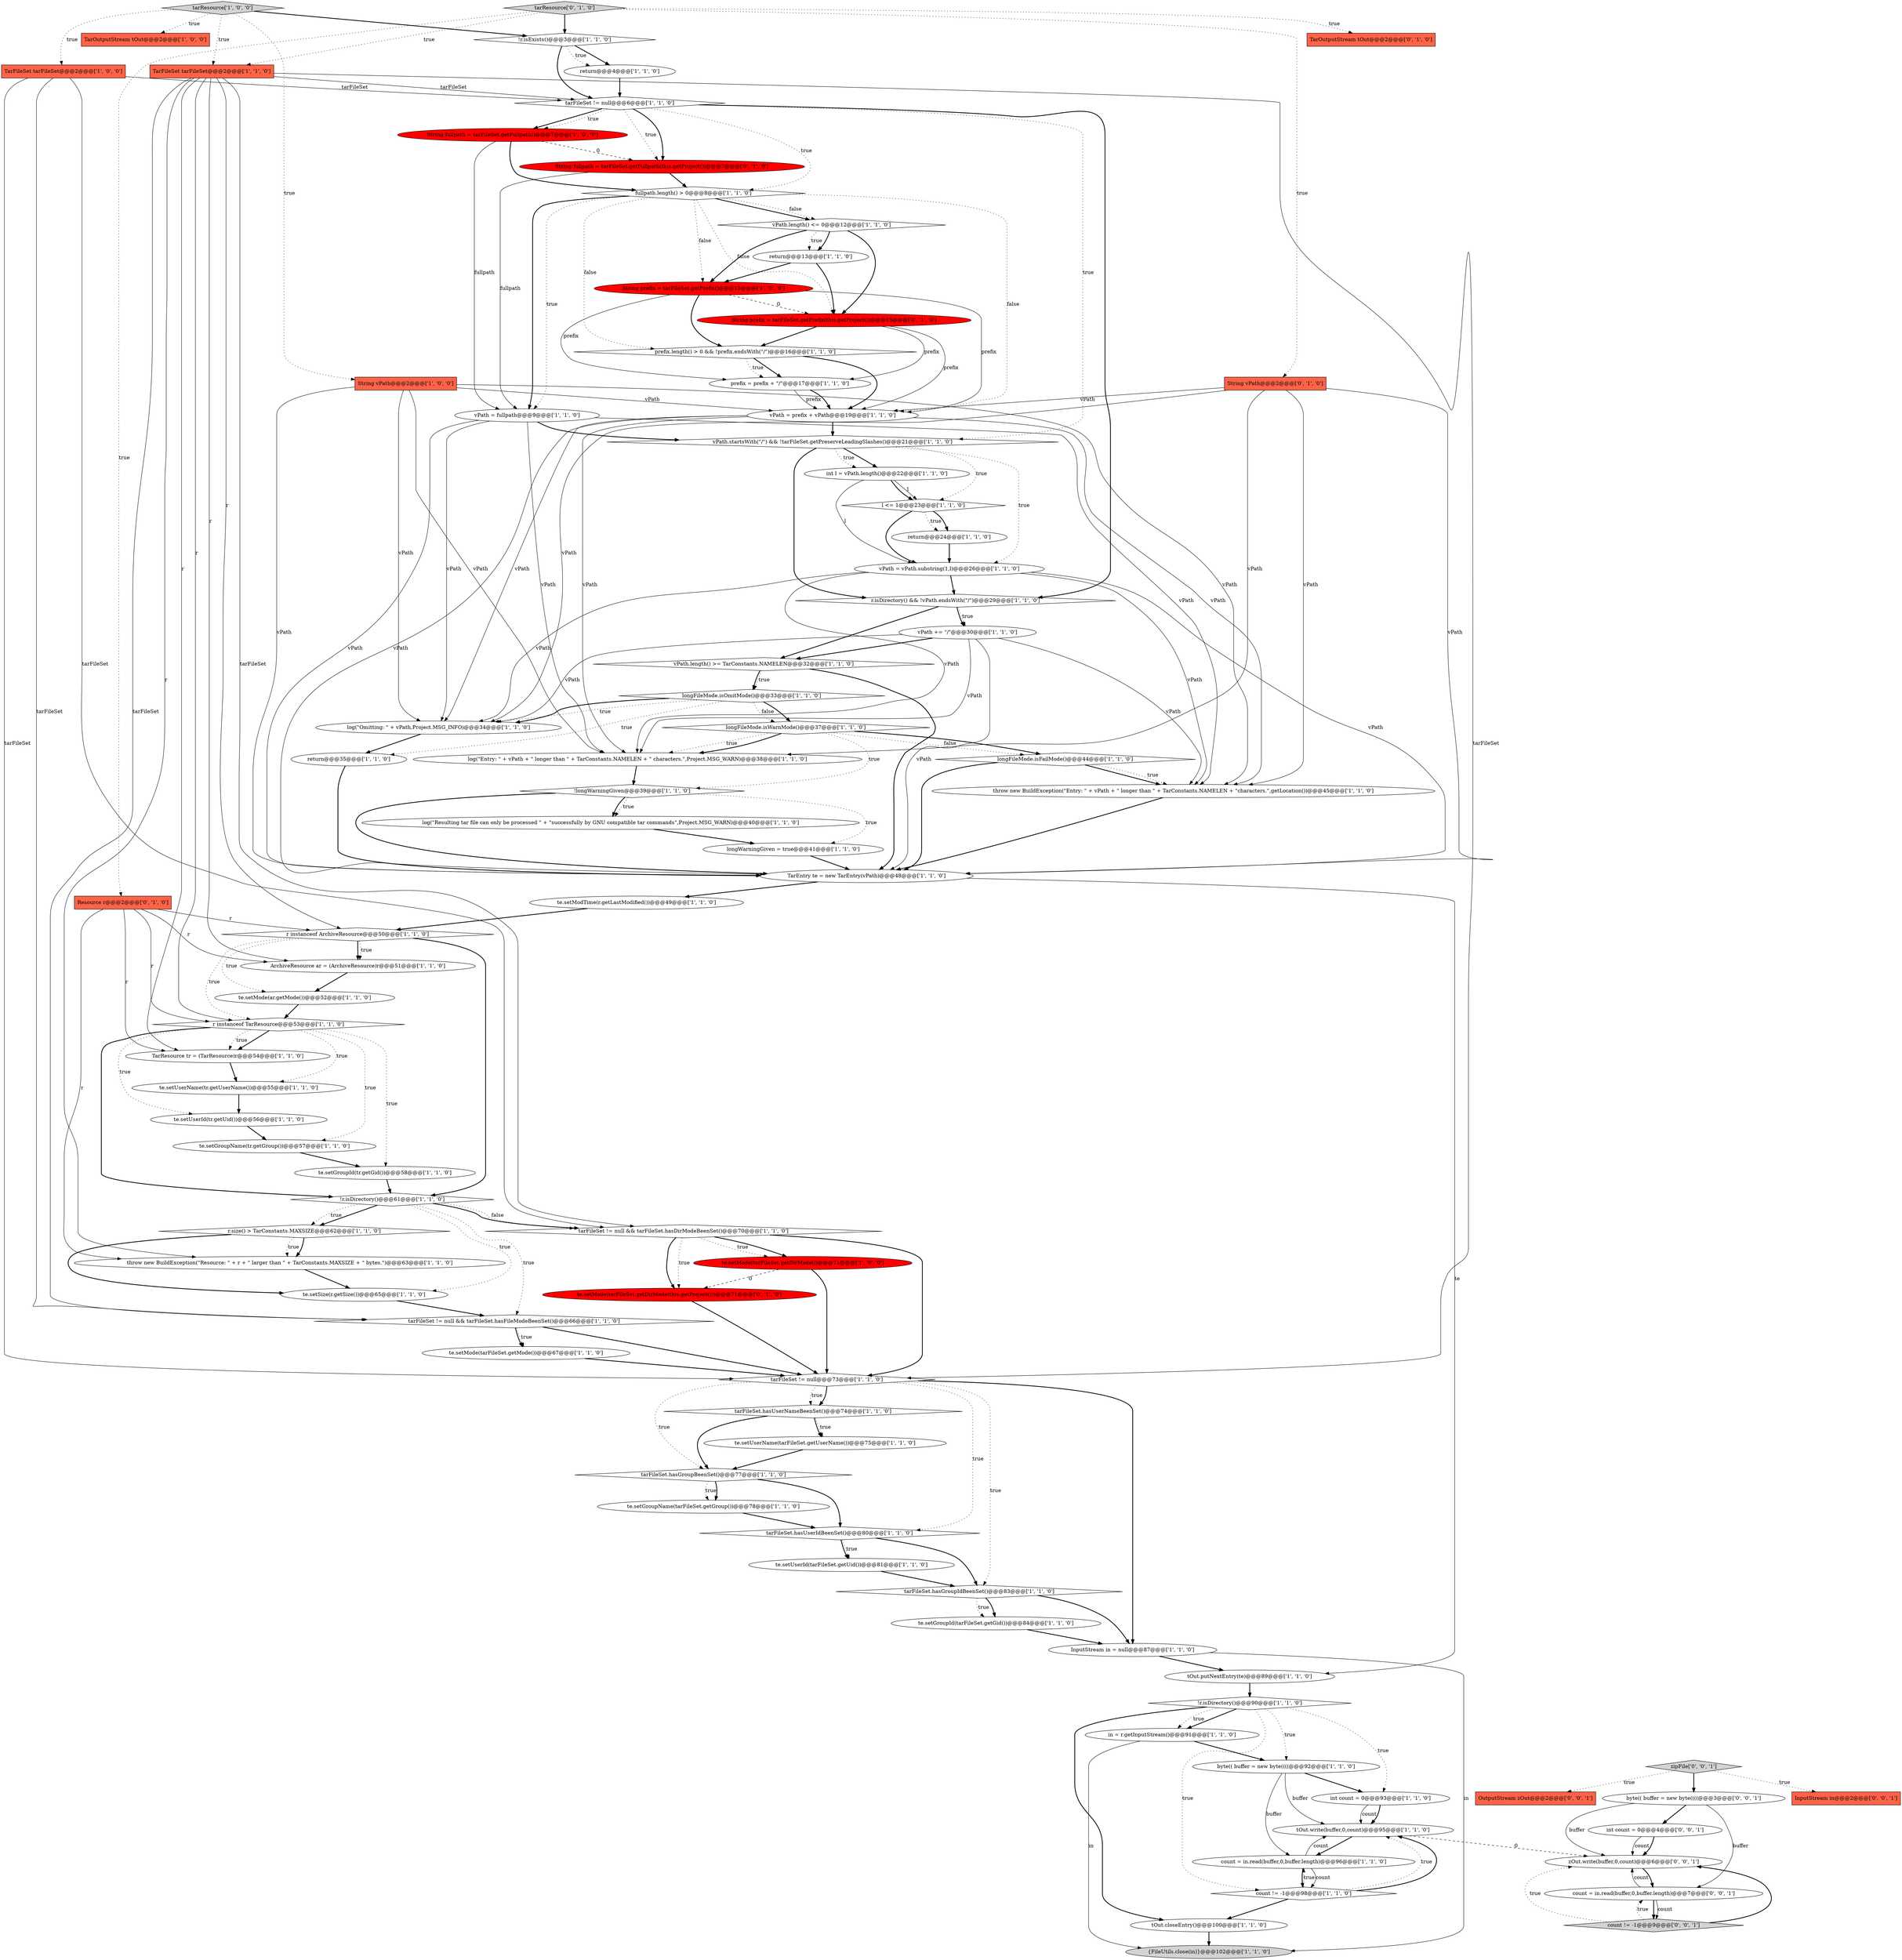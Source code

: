 digraph {
13 [style = filled, label = "tarFileSet != null@@@73@@@['1', '1', '0']", fillcolor = white, shape = diamond image = "AAA0AAABBB1BBB"];
24 [style = filled, label = "longFileMode.isFailMode()@@@44@@@['1', '1', '0']", fillcolor = white, shape = diamond image = "AAA0AAABBB1BBB"];
75 [style = filled, label = "TarOutputStream tOut@@@2@@@['0', '1', '0']", fillcolor = tomato, shape = box image = "AAA0AAABBB2BBB"];
26 [style = filled, label = "log(\"Entry: \" + vPath + \" longer than \" + TarConstants.NAMELEN + \" characters.\",Project.MSG_WARN)@@@38@@@['1', '1', '0']", fillcolor = white, shape = ellipse image = "AAA0AAABBB1BBB"];
45 [style = filled, label = "int count = 0@@@93@@@['1', '1', '0']", fillcolor = white, shape = ellipse image = "AAA0AAABBB1BBB"];
53 [style = filled, label = "throw new BuildException(\"Resource: \" + r + \" larger than \" + TarConstants.MAXSIZE + \" bytes.\")@@@63@@@['1', '1', '0']", fillcolor = white, shape = ellipse image = "AAA0AAABBB1BBB"];
40 [style = filled, label = "throw new BuildException(\"Entry: \" + vPath + \" longer than \" + TarConstants.NAMELEN + \"characters.\",getLocation())@@@45@@@['1', '1', '0']", fillcolor = white, shape = ellipse image = "AAA0AAABBB1BBB"];
69 [style = filled, label = "te.setMode(tarFileSet.getDirMode())@@@71@@@['1', '0', '0']", fillcolor = red, shape = ellipse image = "AAA1AAABBB1BBB"];
66 [style = filled, label = "return@@@35@@@['1', '1', '0']", fillcolor = white, shape = ellipse image = "AAA0AAABBB1BBB"];
62 [style = filled, label = "vPath += \"/\"@@@30@@@['1', '1', '0']", fillcolor = white, shape = ellipse image = "AAA0AAABBB1BBB"];
72 [style = filled, label = "l <= 1@@@23@@@['1', '1', '0']", fillcolor = white, shape = diamond image = "AAA0AAABBB1BBB"];
19 [style = filled, label = "longFileMode.isOmitMode()@@@33@@@['1', '1', '0']", fillcolor = white, shape = diamond image = "AAA0AAABBB1BBB"];
34 [style = filled, label = "byte(( buffer = new byte((((@@@92@@@['1', '1', '0']", fillcolor = white, shape = ellipse image = "AAA0AAABBB1BBB"];
27 [style = filled, label = "r.size() > TarConstants.MAXSIZE@@@62@@@['1', '1', '0']", fillcolor = white, shape = diamond image = "AAA0AAABBB1BBB"];
52 [style = filled, label = "ArchiveResource ar = (ArchiveResource)r@@@51@@@['1', '1', '0']", fillcolor = white, shape = ellipse image = "AAA0AAABBB1BBB"];
54 [style = filled, label = "tarFileSet != null@@@6@@@['1', '1', '0']", fillcolor = white, shape = diamond image = "AAA0AAABBB1BBB"];
60 [style = filled, label = "tOut.closeEntry()@@@100@@@['1', '1', '0']", fillcolor = white, shape = ellipse image = "AAA0AAABBB1BBB"];
21 [style = filled, label = "te.setGroupId(tarFileSet.getGid())@@@84@@@['1', '1', '0']", fillcolor = white, shape = ellipse image = "AAA0AAABBB1BBB"];
82 [style = filled, label = "byte(( buffer = new byte((((@@@3@@@['0', '0', '1']", fillcolor = white, shape = ellipse image = "AAA0AAABBB3BBB"];
12 [style = filled, label = "TarFileSet tarFileSet@@@2@@@['1', '0', '0']", fillcolor = tomato, shape = box image = "AAA0AAABBB1BBB"];
33 [style = filled, label = "tarFileSet.hasUserIdBeenSet()@@@80@@@['1', '1', '0']", fillcolor = white, shape = diamond image = "AAA0AAABBB1BBB"];
49 [style = filled, label = "tarFileSet != null && tarFileSet.hasDirModeBeenSet()@@@70@@@['1', '1', '0']", fillcolor = white, shape = diamond image = "AAA0AAABBB1BBB"];
70 [style = filled, label = "String fullpath = tarFileSet.getFullpath()@@@7@@@['1', '0', '0']", fillcolor = red, shape = ellipse image = "AAA1AAABBB1BBB"];
63 [style = filled, label = "te.setMode(tarFileSet.getMode())@@@67@@@['1', '1', '0']", fillcolor = white, shape = ellipse image = "AAA0AAABBB1BBB"];
7 [style = filled, label = "te.setUserName(tarFileSet.getUserName())@@@75@@@['1', '1', '0']", fillcolor = white, shape = ellipse image = "AAA0AAABBB1BBB"];
51 [style = filled, label = "longFileMode.isWarnMode()@@@37@@@['1', '1', '0']", fillcolor = white, shape = diamond image = "AAA0AAABBB1BBB"];
65 [style = filled, label = "return@@@24@@@['1', '1', '0']", fillcolor = white, shape = ellipse image = "AAA0AAABBB1BBB"];
23 [style = filled, label = "tarFileSet != null && tarFileSet.hasFileModeBeenSet()@@@66@@@['1', '1', '0']", fillcolor = white, shape = diamond image = "AAA0AAABBB1BBB"];
64 [style = filled, label = "tarFileSet.hasUserNameBeenSet()@@@74@@@['1', '1', '0']", fillcolor = white, shape = diamond image = "AAA0AAABBB1BBB"];
84 [style = filled, label = "zipFile['0', '0', '1']", fillcolor = lightgray, shape = diamond image = "AAA0AAABBB3BBB"];
20 [style = filled, label = "fullpath.length() > 0@@@8@@@['1', '1', '0']", fillcolor = white, shape = diamond image = "AAA0AAABBB1BBB"];
2 [style = filled, label = "TarOutputStream tOut@@@2@@@['1', '0', '0']", fillcolor = tomato, shape = box image = "AAA0AAABBB1BBB"];
56 [style = filled, label = "{FileUtils.close(in)}@@@102@@@['1', '1', '0']", fillcolor = lightgray, shape = ellipse image = "AAA0AAABBB1BBB"];
81 [style = filled, label = "int count = 0@@@4@@@['0', '0', '1']", fillcolor = white, shape = ellipse image = "AAA0AAABBB3BBB"];
83 [style = filled, label = "count != -1@@@9@@@['0', '0', '1']", fillcolor = lightgray, shape = diamond image = "AAA0AAABBB3BBB"];
78 [style = filled, label = "String prefix = tarFileSet.getPrefix(this.getProject())@@@15@@@['0', '1', '0']", fillcolor = red, shape = ellipse image = "AAA1AAABBB2BBB"];
86 [style = filled, label = "InputStream in@@@2@@@['0', '0', '1']", fillcolor = tomato, shape = box image = "AAA0AAABBB3BBB"];
17 [style = filled, label = "r instanceof TarResource@@@53@@@['1', '1', '0']", fillcolor = white, shape = diamond image = "AAA0AAABBB1BBB"];
0 [style = filled, label = "vPath.startsWith(\"/\") && !tarFileSet.getPreserveLeadingSlashes()@@@21@@@['1', '1', '0']", fillcolor = white, shape = diamond image = "AAA0AAABBB1BBB"];
73 [style = filled, label = "te.setUserId(tarFileSet.getUid())@@@81@@@['1', '1', '0']", fillcolor = white, shape = ellipse image = "AAA0AAABBB1BBB"];
77 [style = filled, label = "String vPath@@@2@@@['0', '1', '0']", fillcolor = tomato, shape = box image = "AAA0AAABBB2BBB"];
3 [style = filled, label = "vPath = fullpath@@@9@@@['1', '1', '0']", fillcolor = white, shape = ellipse image = "AAA0AAABBB1BBB"];
4 [style = filled, label = "vPath = vPath.substring(1,l)@@@26@@@['1', '1', '0']", fillcolor = white, shape = ellipse image = "AAA0AAABBB1BBB"];
31 [style = filled, label = "count = in.read(buffer,0,buffer.length)@@@96@@@['1', '1', '0']", fillcolor = white, shape = ellipse image = "AAA0AAABBB1BBB"];
50 [style = filled, label = "InputStream in = null@@@87@@@['1', '1', '0']", fillcolor = white, shape = ellipse image = "AAA0AAABBB1BBB"];
59 [style = filled, label = "te.setModTime(r.getLastModified())@@@49@@@['1', '1', '0']", fillcolor = white, shape = ellipse image = "AAA0AAABBB1BBB"];
28 [style = filled, label = "return@@@13@@@['1', '1', '0']", fillcolor = white, shape = ellipse image = "AAA0AAABBB1BBB"];
18 [style = filled, label = "tarFileSet.hasGroupBeenSet()@@@77@@@['1', '1', '0']", fillcolor = white, shape = diamond image = "AAA0AAABBB1BBB"];
43 [style = filled, label = "log(\"Resulting tar file can only be processed \" + \"successfully by GNU compatible tar commands\",Project.MSG_WARN)@@@40@@@['1', '1', '0']", fillcolor = white, shape = ellipse image = "AAA0AAABBB1BBB"];
41 [style = filled, label = "te.setGroupName(tarFileSet.getGroup())@@@78@@@['1', '1', '0']", fillcolor = white, shape = ellipse image = "AAA0AAABBB1BBB"];
35 [style = filled, label = "log(\"Omitting: \" + vPath,Project.MSG_INFO)@@@34@@@['1', '1', '0']", fillcolor = white, shape = ellipse image = "AAA0AAABBB1BBB"];
36 [style = filled, label = "te.setGroupId(tr.getGid())@@@58@@@['1', '1', '0']", fillcolor = white, shape = ellipse image = "AAA0AAABBB1BBB"];
58 [style = filled, label = "vPath.length() <= 0@@@12@@@['1', '1', '0']", fillcolor = white, shape = diamond image = "AAA0AAABBB1BBB"];
15 [style = filled, label = "!longWarningGiven@@@39@@@['1', '1', '0']", fillcolor = white, shape = diamond image = "AAA0AAABBB1BBB"];
16 [style = filled, label = "TarEntry te = new TarEntry(vPath)@@@48@@@['1', '1', '0']", fillcolor = white, shape = ellipse image = "AAA0AAABBB1BBB"];
11 [style = filled, label = "r.isDirectory() && !vPath.endsWith(\"/\")@@@29@@@['1', '1', '0']", fillcolor = white, shape = diamond image = "AAA0AAABBB1BBB"];
46 [style = filled, label = "te.setMode(ar.getMode())@@@52@@@['1', '1', '0']", fillcolor = white, shape = ellipse image = "AAA0AAABBB1BBB"];
85 [style = filled, label = "zOut.write(buffer,0,count)@@@6@@@['0', '0', '1']", fillcolor = white, shape = ellipse image = "AAA0AAABBB3BBB"];
32 [style = filled, label = "vPath = prefix + vPath@@@19@@@['1', '1', '0']", fillcolor = white, shape = ellipse image = "AAA0AAABBB1BBB"];
14 [style = filled, label = "prefix = prefix + \"/\"@@@17@@@['1', '1', '0']", fillcolor = white, shape = ellipse image = "AAA0AAABBB1BBB"];
57 [style = filled, label = "String prefix = tarFileSet.getPrefix()@@@15@@@['1', '0', '0']", fillcolor = red, shape = ellipse image = "AAA1AAABBB1BBB"];
48 [style = filled, label = "TarFileSet tarFileSet@@@2@@@['1', '1', '0']", fillcolor = tomato, shape = box image = "AAA0AAABBB1BBB"];
5 [style = filled, label = "r instanceof ArchiveResource@@@50@@@['1', '1', '0']", fillcolor = white, shape = diamond image = "AAA0AAABBB1BBB"];
67 [style = filled, label = "vPath.length() >= TarConstants.NAMELEN@@@32@@@['1', '1', '0']", fillcolor = white, shape = diamond image = "AAA0AAABBB1BBB"];
1 [style = filled, label = "!r.isExists()@@@3@@@['1', '1', '0']", fillcolor = white, shape = diamond image = "AAA0AAABBB1BBB"];
79 [style = filled, label = "tarResource['0', '1', '0']", fillcolor = lightgray, shape = diamond image = "AAA0AAABBB2BBB"];
68 [style = filled, label = "TarResource tr = (TarResource)r@@@54@@@['1', '1', '0']", fillcolor = white, shape = ellipse image = "AAA0AAABBB1BBB"];
37 [style = filled, label = "in = r.getInputStream()@@@91@@@['1', '1', '0']", fillcolor = white, shape = ellipse image = "AAA0AAABBB1BBB"];
22 [style = filled, label = "te.setUserName(tr.getUserName())@@@55@@@['1', '1', '0']", fillcolor = white, shape = ellipse image = "AAA0AAABBB1BBB"];
44 [style = filled, label = "te.setUserId(tr.getUid())@@@56@@@['1', '1', '0']", fillcolor = white, shape = ellipse image = "AAA0AAABBB1BBB"];
61 [style = filled, label = "int l = vPath.length()@@@22@@@['1', '1', '0']", fillcolor = white, shape = ellipse image = "AAA0AAABBB1BBB"];
30 [style = filled, label = "tarResource['1', '0', '0']", fillcolor = lightgray, shape = diamond image = "AAA0AAABBB1BBB"];
42 [style = filled, label = "tarFileSet.hasGroupIdBeenSet()@@@83@@@['1', '1', '0']", fillcolor = white, shape = diamond image = "AAA0AAABBB1BBB"];
76 [style = filled, label = "Resource r@@@2@@@['0', '1', '0']", fillcolor = tomato, shape = box image = "AAA0AAABBB2BBB"];
55 [style = filled, label = "!r.isDirectory()@@@90@@@['1', '1', '0']", fillcolor = white, shape = diamond image = "AAA0AAABBB1BBB"];
87 [style = filled, label = "OutputStream zOut@@@2@@@['0', '0', '1']", fillcolor = tomato, shape = box image = "AAA0AAABBB3BBB"];
29 [style = filled, label = "String vPath@@@2@@@['1', '0', '0']", fillcolor = tomato, shape = box image = "AAA0AAABBB1BBB"];
9 [style = filled, label = "te.setGroupName(tr.getGroup())@@@57@@@['1', '1', '0']", fillcolor = white, shape = ellipse image = "AAA0AAABBB1BBB"];
6 [style = filled, label = "!r.isDirectory()@@@61@@@['1', '1', '0']", fillcolor = white, shape = diamond image = "AAA0AAABBB1BBB"];
10 [style = filled, label = "prefix.length() > 0 && !prefix.endsWith(\"/\")@@@16@@@['1', '1', '0']", fillcolor = white, shape = diamond image = "AAA0AAABBB1BBB"];
71 [style = filled, label = "te.setSize(r.getSize())@@@65@@@['1', '1', '0']", fillcolor = white, shape = ellipse image = "AAA0AAABBB1BBB"];
88 [style = filled, label = "count = in.read(buffer,0,buffer.length)@@@7@@@['0', '0', '1']", fillcolor = white, shape = ellipse image = "AAA0AAABBB3BBB"];
80 [style = filled, label = "te.setMode(tarFileSet.getDirMode(this.getProject()))@@@71@@@['0', '1', '0']", fillcolor = red, shape = ellipse image = "AAA1AAABBB2BBB"];
38 [style = filled, label = "count != -1@@@98@@@['1', '1', '0']", fillcolor = white, shape = diamond image = "AAA0AAABBB1BBB"];
25 [style = filled, label = "return@@@4@@@['1', '1', '0']", fillcolor = white, shape = ellipse image = "AAA0AAABBB1BBB"];
47 [style = filled, label = "longWarningGiven = true@@@41@@@['1', '1', '0']", fillcolor = white, shape = ellipse image = "AAA0AAABBB1BBB"];
74 [style = filled, label = "String fullpath = tarFileSet.getFullpath(this.getProject())@@@7@@@['0', '1', '0']", fillcolor = red, shape = ellipse image = "AAA1AAABBB2BBB"];
8 [style = filled, label = "tOut.putNextEntry(te)@@@89@@@['1', '1', '0']", fillcolor = white, shape = ellipse image = "AAA0AAABBB1BBB"];
39 [style = filled, label = "tOut.write(buffer,0,count)@@@95@@@['1', '1', '0']", fillcolor = white, shape = ellipse image = "AAA0AAABBB1BBB"];
58->28 [style = bold, label=""];
29->35 [style = solid, label="vPath"];
78->14 [style = solid, label="prefix"];
77->40 [style = solid, label="vPath"];
76->68 [style = solid, label="r"];
79->1 [style = bold, label=""];
23->63 [style = dotted, label="true"];
55->34 [style = dotted, label="true"];
76->17 [style = solid, label="r"];
20->58 [style = bold, label=""];
29->32 [style = solid, label="vPath"];
79->48 [style = dotted, label="true"];
70->20 [style = bold, label=""];
51->24 [style = bold, label=""];
32->0 [style = bold, label=""];
64->18 [style = bold, label=""];
38->39 [style = dotted, label="true"];
3->40 [style = solid, label="vPath"];
10->32 [style = bold, label=""];
48->23 [style = solid, label="tarFileSet"];
51->26 [style = dotted, label="true"];
20->57 [style = dotted, label="false"];
49->69 [style = dotted, label="true"];
72->4 [style = bold, label=""];
38->39 [style = bold, label=""];
77->32 [style = solid, label="vPath"];
48->53 [style = solid, label="r"];
62->67 [style = bold, label=""];
88->83 [style = solid, label="count"];
55->45 [style = dotted, label="true"];
30->2 [style = dotted, label="true"];
16->8 [style = solid, label="te"];
83->88 [style = dotted, label="true"];
40->16 [style = bold, label=""];
61->72 [style = solid, label="l"];
23->13 [style = bold, label=""];
39->31 [style = bold, label=""];
33->42 [style = bold, label=""];
49->13 [style = bold, label=""];
76->52 [style = solid, label="r"];
15->43 [style = dotted, label="true"];
26->15 [style = bold, label=""];
78->32 [style = solid, label="prefix"];
51->26 [style = bold, label=""];
38->31 [style = dotted, label="true"];
63->13 [style = bold, label=""];
79->75 [style = dotted, label="true"];
57->14 [style = solid, label="prefix"];
83->85 [style = bold, label=""];
79->77 [style = dotted, label="true"];
67->19 [style = dotted, label="true"];
62->26 [style = solid, label="vPath"];
42->21 [style = bold, label=""];
51->15 [style = dotted, label="true"];
19->35 [style = dotted, label="true"];
21->50 [style = bold, label=""];
34->31 [style = solid, label="buffer"];
76->5 [style = solid, label="r"];
32->16 [style = solid, label="vPath"];
88->85 [style = solid, label="count"];
67->19 [style = bold, label=""];
55->37 [style = bold, label=""];
55->60 [style = bold, label=""];
36->6 [style = bold, label=""];
88->83 [style = bold, label=""];
54->0 [style = dotted, label="true"];
49->80 [style = bold, label=""];
12->54 [style = solid, label="tarFileSet"];
50->56 [style = solid, label="in"];
45->39 [style = solid, label="count"];
67->16 [style = bold, label=""];
35->66 [style = bold, label=""];
10->14 [style = bold, label=""];
77->16 [style = solid, label="vPath"];
27->53 [style = bold, label=""];
31->38 [style = solid, label="count"];
20->32 [style = dotted, label="false"];
30->12 [style = dotted, label="true"];
17->68 [style = bold, label=""];
6->49 [style = bold, label=""];
20->3 [style = bold, label=""];
24->40 [style = bold, label=""];
79->76 [style = dotted, label="true"];
12->49 [style = solid, label="tarFileSet"];
12->23 [style = solid, label="tarFileSet"];
29->16 [style = solid, label="vPath"];
61->4 [style = solid, label="l"];
82->85 [style = solid, label="buffer"];
3->0 [style = bold, label=""];
57->78 [style = dashed, label="0"];
12->13 [style = solid, label="tarFileSet"];
48->17 [style = solid, label="r"];
78->10 [style = bold, label=""];
4->16 [style = solid, label="vPath"];
4->40 [style = solid, label="vPath"];
30->29 [style = dotted, label="true"];
4->26 [style = solid, label="vPath"];
28->78 [style = bold, label=""];
64->7 [style = dotted, label="true"];
54->74 [style = dotted, label="true"];
5->52 [style = dotted, label="true"];
43->47 [style = bold, label=""];
5->6 [style = bold, label=""];
54->74 [style = bold, label=""];
6->71 [style = dotted, label="true"];
85->88 [style = bold, label=""];
17->68 [style = dotted, label="true"];
29->26 [style = solid, label="vPath"];
49->69 [style = bold, label=""];
14->32 [style = solid, label="prefix"];
20->3 [style = dotted, label="true"];
18->41 [style = dotted, label="true"];
5->52 [style = bold, label=""];
27->71 [style = bold, label=""];
18->41 [style = bold, label=""];
58->78 [style = bold, label=""];
11->62 [style = bold, label=""];
8->55 [style = bold, label=""];
48->5 [style = solid, label="r"];
76->53 [style = solid, label="r"];
54->70 [style = bold, label=""];
3->16 [style = solid, label="vPath"];
47->16 [style = bold, label=""];
34->39 [style = solid, label="buffer"];
61->72 [style = bold, label=""];
48->52 [style = solid, label="r"];
22->44 [style = bold, label=""];
60->56 [style = bold, label=""];
13->18 [style = dotted, label="true"];
13->64 [style = bold, label=""];
54->11 [style = bold, label=""];
51->24 [style = dotted, label="false"];
15->47 [style = dotted, label="true"];
52->46 [style = bold, label=""];
17->6 [style = bold, label=""];
83->85 [style = dotted, label="true"];
32->35 [style = solid, label="vPath"];
0->4 [style = dotted, label="true"];
18->33 [style = bold, label=""];
48->49 [style = solid, label="tarFileSet"];
58->57 [style = bold, label=""];
32->40 [style = solid, label="vPath"];
0->11 [style = bold, label=""];
31->38 [style = bold, label=""];
4->35 [style = solid, label="vPath"];
55->37 [style = dotted, label="true"];
59->5 [style = bold, label=""];
72->65 [style = dotted, label="true"];
6->49 [style = dotted, label="false"];
70->74 [style = dashed, label="0"];
13->50 [style = bold, label=""];
37->56 [style = solid, label="in"];
54->70 [style = dotted, label="true"];
58->28 [style = dotted, label="true"];
84->86 [style = dotted, label="true"];
11->67 [style = bold, label=""];
6->27 [style = bold, label=""];
39->85 [style = dashed, label="0"];
19->66 [style = dotted, label="true"];
13->33 [style = dotted, label="true"];
72->65 [style = bold, label=""];
0->61 [style = bold, label=""];
16->59 [style = bold, label=""];
62->16 [style = solid, label="vPath"];
19->35 [style = bold, label=""];
66->16 [style = bold, label=""];
70->3 [style = solid, label="fullpath"];
1->54 [style = bold, label=""];
5->46 [style = dotted, label="true"];
32->26 [style = solid, label="vPath"];
81->85 [style = solid, label="count"];
48->13 [style = solid, label="tarFileSet"];
62->40 [style = solid, label="vPath"];
15->43 [style = bold, label=""];
23->63 [style = bold, label=""];
17->22 [style = dotted, label="true"];
7->18 [style = bold, label=""];
41->33 [style = bold, label=""];
17->36 [style = dotted, label="true"];
6->27 [style = dotted, label="true"];
74->3 [style = solid, label="fullpath"];
28->57 [style = bold, label=""];
19->51 [style = bold, label=""];
14->32 [style = bold, label=""];
62->35 [style = solid, label="vPath"];
24->40 [style = dotted, label="true"];
44->9 [style = bold, label=""];
1->25 [style = bold, label=""];
25->54 [style = bold, label=""];
17->44 [style = dotted, label="true"];
3->26 [style = solid, label="vPath"];
45->39 [style = bold, label=""];
9->36 [style = bold, label=""];
82->81 [style = bold, label=""];
5->17 [style = dotted, label="true"];
77->35 [style = solid, label="vPath"];
1->25 [style = dotted, label="true"];
13->64 [style = dotted, label="true"];
71->23 [style = bold, label=""];
42->50 [style = bold, label=""];
30->1 [style = bold, label=""];
80->13 [style = bold, label=""];
31->39 [style = solid, label="count"];
81->85 [style = bold, label=""];
33->73 [style = dotted, label="true"];
30->48 [style = dotted, label="true"];
34->45 [style = bold, label=""];
20->58 [style = dotted, label="false"];
0->72 [style = dotted, label="true"];
84->87 [style = dotted, label="true"];
6->23 [style = dotted, label="true"];
65->4 [style = bold, label=""];
13->42 [style = dotted, label="true"];
74->20 [style = bold, label=""];
0->61 [style = dotted, label="true"];
49->80 [style = dotted, label="true"];
84->82 [style = bold, label=""];
38->60 [style = bold, label=""];
15->16 [style = bold, label=""];
68->22 [style = bold, label=""];
20->10 [style = dotted, label="false"];
10->14 [style = dotted, label="true"];
53->71 [style = bold, label=""];
3->35 [style = solid, label="vPath"];
73->42 [style = bold, label=""];
24->16 [style = bold, label=""];
64->7 [style = bold, label=""];
54->20 [style = dotted, label="true"];
29->40 [style = solid, label="vPath"];
11->62 [style = dotted, label="true"];
33->73 [style = bold, label=""];
37->34 [style = bold, label=""];
17->9 [style = dotted, label="true"];
50->8 [style = bold, label=""];
48->68 [style = solid, label="r"];
19->51 [style = dotted, label="false"];
77->26 [style = solid, label="vPath"];
20->78 [style = dotted, label="false"];
55->38 [style = dotted, label="true"];
69->13 [style = bold, label=""];
57->10 [style = bold, label=""];
4->11 [style = bold, label=""];
42->21 [style = dotted, label="true"];
57->32 [style = solid, label="prefix"];
27->53 [style = dotted, label="true"];
48->54 [style = solid, label="tarFileSet"];
46->17 [style = bold, label=""];
82->88 [style = solid, label="buffer"];
69->80 [style = dashed, label="0"];
}

